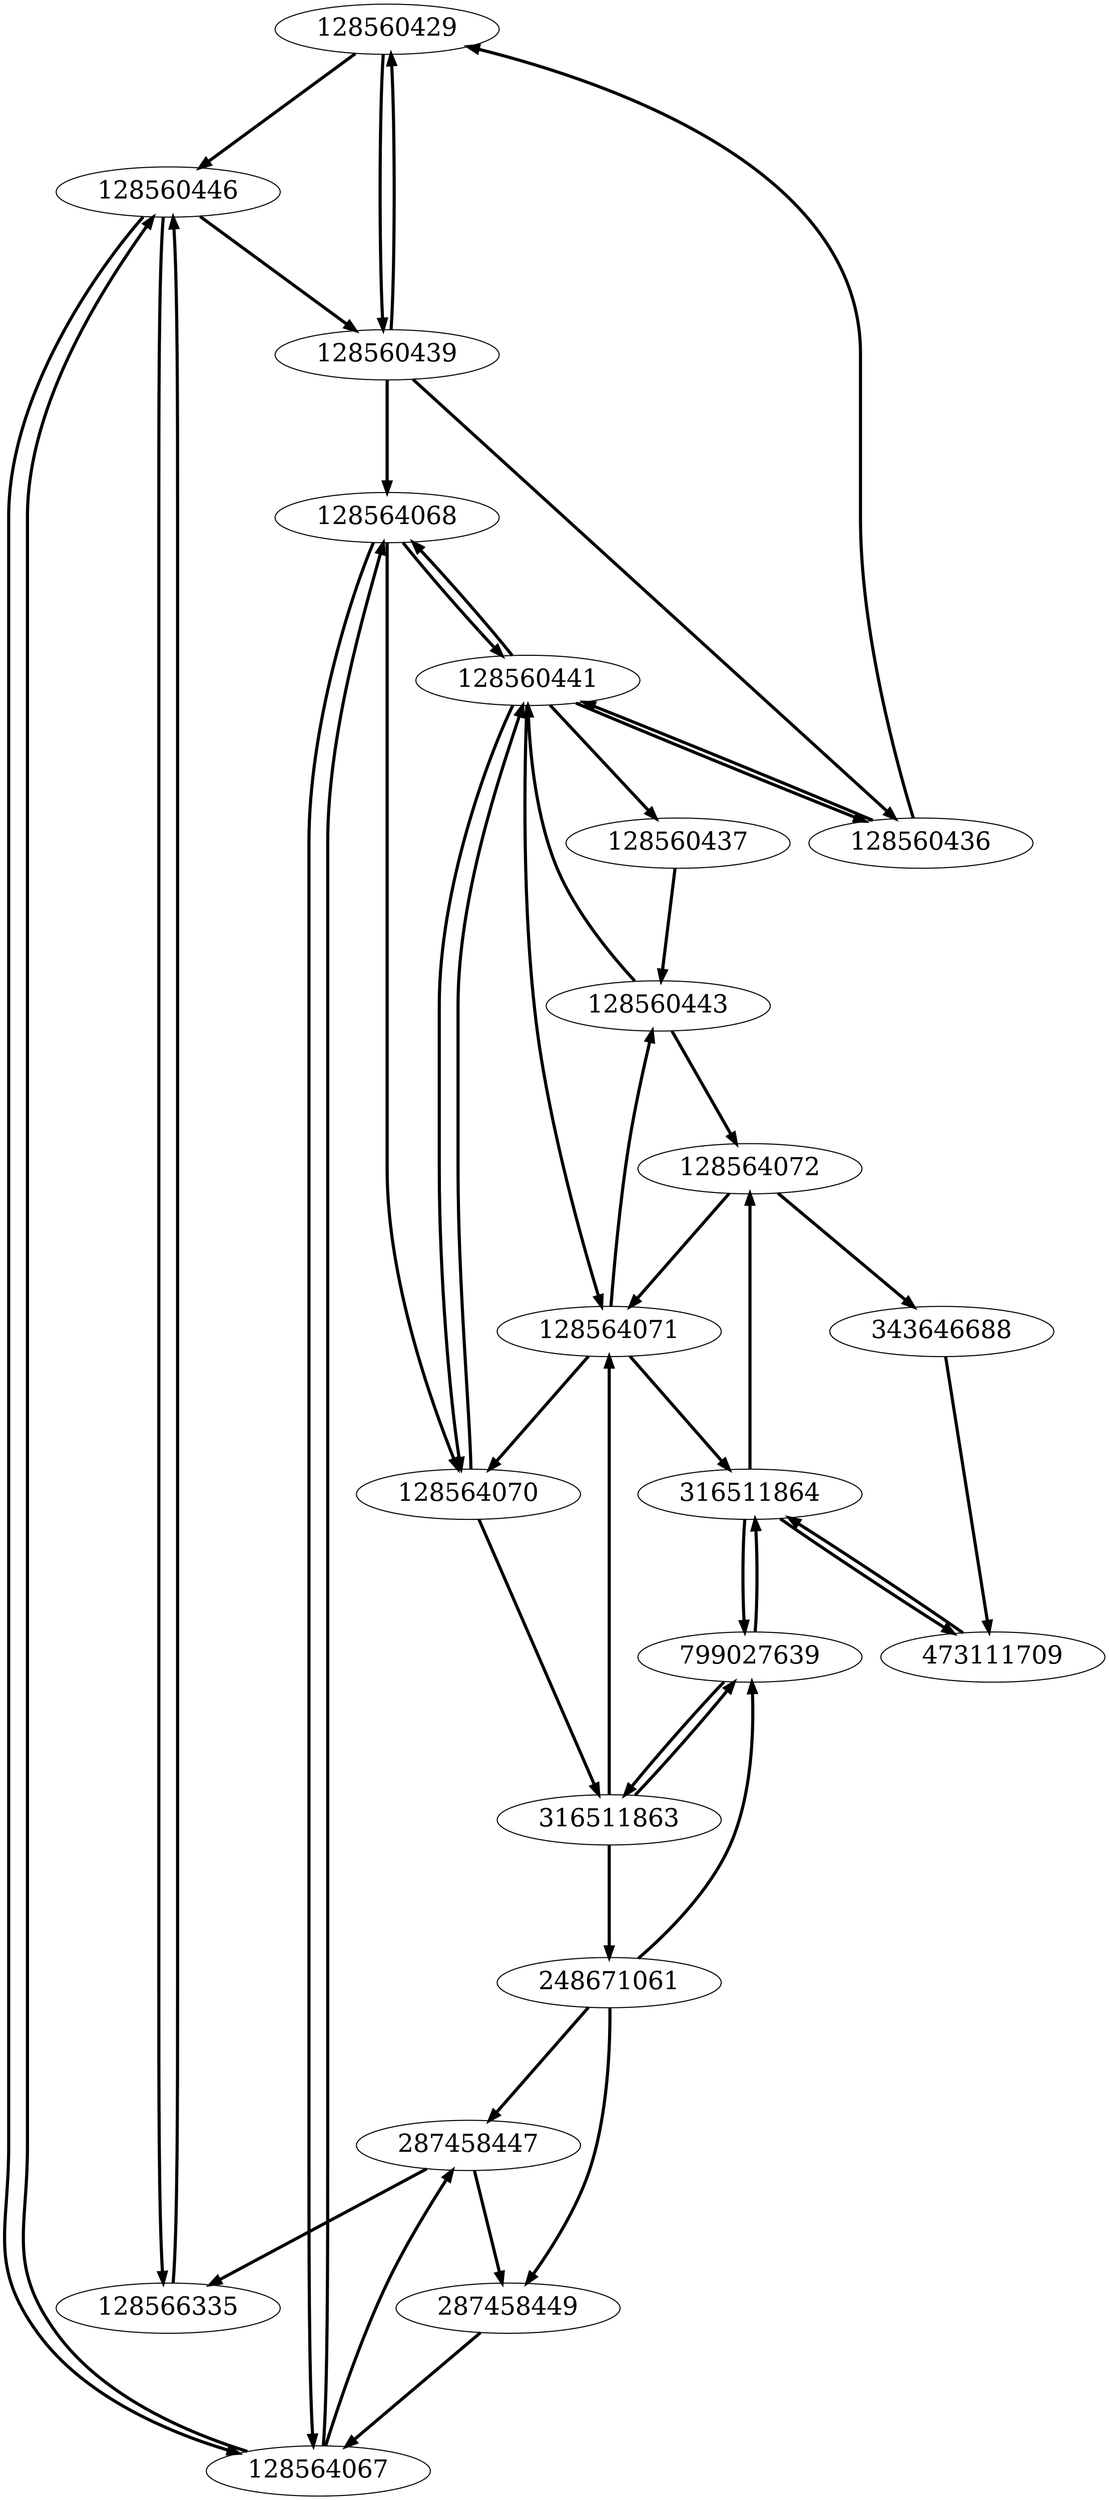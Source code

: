 digraph G {
  graph [fontsize=24]
  edge [fontsize=24]
  node [fontsize=24]
  ranksep = 1.5
  nodesep = .25
  edge [style="setlinewidth(3)"]
    128560429->128560446
    128560429->128560439
    128560436->128560429
    128560436->128560441
    128560437->128560443
    128560439->128564068
    128560439->128560429
    128560439->128560436
    128560441->128564071
    128560441->128560437
    128560441->128560436
    128560441->128564070
    128560441->128564068
    128560443->128564072
    128560443->128560441
    128560446->128560439
    128560446->128564067
    128560446->128566335
    128564067->128560446
    128564067->128564068
    128564067->287458447
    128564068->128564067
    128564068->128560441
    128564068->128564070
    128564070->128560441
    128564070->316511863
    128564071->128560443
    128564071->316511864
    128564071->128564070
    128564072->128564071
    128564072->343646688
    128566335->128560446
    287458447->128566335
    287458447->287458449
    287458449->128564067
    316511863->248671061
    316511863->128564071
    316511863->799027639
    316511864->128564072
    316511864->473111709
    316511864->799027639
    343646688->473111709
    248671061->287458447
    248671061->287458449
    248671061->799027639
    473111709->316511864
    799027639->316511864
    799027639->316511863
}   
